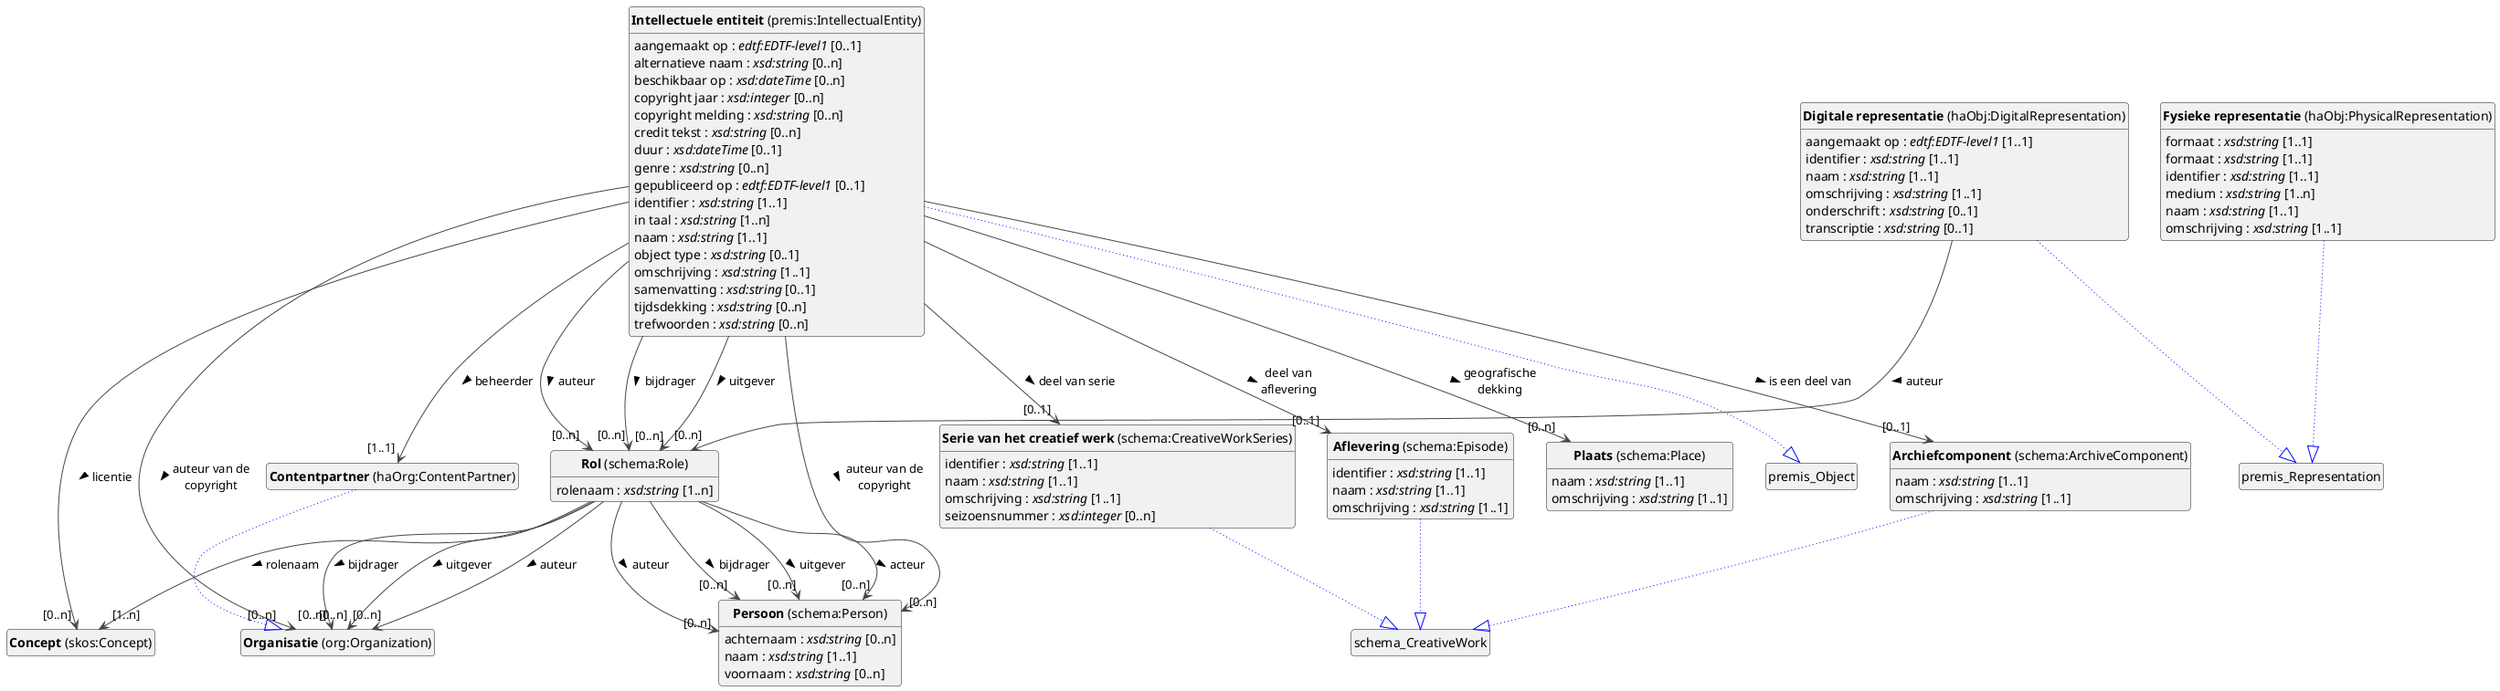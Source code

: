 @startuml
!theme vibrant
skinparam classFontSize 14
!define LIGHTORANGE
skinparam componentStyle uml2
skinparam wrapMessageWidth 100
' skinparam ArrowColor #Maroon
' Remove shadows
skinparam shadowing false
'skinparam linetype polyline
skinparam ArrowMessageAlignment left


class "<b>Intellectuele entiteit</b> (premis:IntellectualEntity)" as premis_IntellectualEntity [[#premis%3AIntellectualEntity]]
class "<b>Fysieke representatie</b> (haObj:PhysicalRepresentation)" as haObj_PhysicalRepresentation [[#haObj%3APhysicalRepresentation]]
class "<b>Digitale representatie</b> (haObj:DigitalRepresentation)" as haObj_DigitalRepresentation [[#haObj%3ADigitalRepresentation]]
class "<b>Serie van het creatief werk</b> (schema:CreativeWorkSeries)" as schema_CreativeWorkSeries [[#schema%3ACreativeWorkSeries]]
class "<b>Aflevering</b> (schema:Episode)" as schema_Episode [[#schema%3AEpisode]]
class "<b>Plaats</b> (schema:Place)" as schema_Place [[#schema%3APlace]]
class "<b>Archiefcomponent</b> (schema:ArchiveComponent)" as schema_ArchiveComponent [[#schema%3AArchiveComponent]]
class "<b>Rol</b> (schema:Role)" as schema_Role [[#schema%3ARole]]
class "<b>Persoon</b> (schema:Person)" as schema_Person [[#schema%3APerson]]
class "<b>Organisatie</b> (org:Organization)" as org_Organization [[#org%3AOrganization]]
class "<b>Concept</b> (skos:Concept)" as skos_Concept [[#skos%3AConcept]]
class "<b>Contentpartner</b> (haOrg:ContentPartner)" as haOrg_ContentPartner [[#haOrg%3AContentPartner]]

premis_IntellectualEntity --|> premis_Object #blue;line.dotted;text:blue

premis_IntellectualEntity : aangemaakt op : <i>edtf:EDTF-level1</i> [0..1]

premis_IntellectualEntity : alternatieve naam : <i>xsd:string</i> [0..n]


premis_IntellectualEntity --> "[0..n]" schema_Role : auteur >

premis_IntellectualEntity --> "[0..n]" schema_Person : auteur van de copyright >
premis_IntellectualEntity --> "[0..n]" org_Organization : auteur van de copyright >

premis_IntellectualEntity --> "[1..1]" haOrg_ContentPartner : beheerder >
premis_IntellectualEntity : beschikbaar op : <i>xsd:dateTime</i> [0..n]


premis_IntellectualEntity --> "[0..n]" schema_Role : bijdrager >
premis_IntellectualEntity : copyright jaar : <i>xsd:integer</i> [0..n]

premis_IntellectualEntity : copyright melding : <i>xsd:string</i> [0..n]

premis_IntellectualEntity : credit tekst : <i>xsd:string</i> [0..n]


premis_IntellectualEntity --> "[0..1]" schema_Episode : deel van aflevering >

premis_IntellectualEntity --> "[0..1]" schema_CreativeWorkSeries : deel van serie >
premis_IntellectualEntity : duur : <i>xsd:dateTime</i> [0..1]

premis_IntellectualEntity : genre : <i>xsd:string</i> [0..n]


premis_IntellectualEntity --> "[0..n]" schema_Place : geografische dekking >
premis_IntellectualEntity : gepubliceerd op : <i>edtf:EDTF-level1</i> [0..1]

premis_IntellectualEntity : identifier : <i>xsd:string</i> [1..1]

premis_IntellectualEntity : in taal : <i>xsd:string</i> [1..n]


premis_IntellectualEntity --> "[0..1]" schema_ArchiveComponent : is een deel van >

premis_IntellectualEntity --> "[0..n]" skos_Concept : licentie >
premis_IntellectualEntity : naam : <i>xsd:string</i> [1..1]

premis_IntellectualEntity : object type : <i>xsd:string</i> [0..1]

premis_IntellectualEntity : omschrijving : <i>xsd:string</i> [1..1]


premis_IntellectualEntity : samenvatting : <i>xsd:string</i> [0..1]

premis_IntellectualEntity : tijdsdekking : <i>xsd:string</i> [0..n]

premis_IntellectualEntity : trefwoorden : <i>xsd:string</i> [0..n]


premis_IntellectualEntity --> "[0..n]" schema_Role : uitgever >

haObj_PhysicalRepresentation --|> premis_Representation #blue;line.dotted;text:blue

haObj_PhysicalRepresentation : formaat : <i>xsd:string</i> [1..1]

haObj_PhysicalRepresentation : formaat : <i>xsd:string</i> [1..1]

haObj_PhysicalRepresentation : identifier : <i>xsd:string</i> [1..1]

haObj_PhysicalRepresentation : medium : <i>xsd:string</i> [1..n]

haObj_PhysicalRepresentation : naam : <i>xsd:string</i> [1..1]

haObj_PhysicalRepresentation : omschrijving : <i>xsd:string</i> [1..1]


haObj_DigitalRepresentation --|> premis_Representation #blue;line.dotted;text:blue

haObj_DigitalRepresentation : aangemaakt op : <i>edtf:EDTF-level1</i> [1..1]


haObj_DigitalRepresentation --> "[0..n]" schema_Role : auteur >
haObj_DigitalRepresentation : identifier : <i>xsd:string</i> [1..1]

haObj_DigitalRepresentation : naam : <i>xsd:string</i> [1..1]

haObj_DigitalRepresentation : omschrijving : <i>xsd:string</i> [1..1]

haObj_DigitalRepresentation : onderschrift : <i>xsd:string</i> [0..1]

haObj_DigitalRepresentation : transcriptie : <i>xsd:string</i> [0..1]


schema_CreativeWorkSeries --|> schema_CreativeWork #blue;line.dotted;text:blue

schema_CreativeWorkSeries : identifier : <i>xsd:string</i> [1..1]

schema_CreativeWorkSeries : naam : <i>xsd:string</i> [1..1]

schema_CreativeWorkSeries : omschrijving : <i>xsd:string</i> [1..1]

schema_CreativeWorkSeries : seizoensnummer : <i>xsd:integer</i> [0..n]


schema_Episode --|> schema_CreativeWork #blue;line.dotted;text:blue

schema_Episode : identifier : <i>xsd:string</i> [1..1]

schema_Episode : naam : <i>xsd:string</i> [1..1]

schema_Episode : omschrijving : <i>xsd:string</i> [1..1]



schema_Place : naam : <i>xsd:string</i> [1..1]

schema_Place : omschrijving : <i>xsd:string</i> [1..1]


schema_ArchiveComponent --|> schema_CreativeWork #blue;line.dotted;text:blue

schema_ArchiveComponent : naam : <i>xsd:string</i> [1..1]

schema_ArchiveComponent : omschrijving : <i>xsd:string</i> [1..1]




schema_Role --> "[0..n]" schema_Person : acteur >

schema_Role --> "[0..n]" schema_Person : auteur >
schema_Role --> "[0..n]" org_Organization : auteur >

schema_Role --> "[0..n]" schema_Person : bijdrager >
schema_Role --> "[0..n]" org_Organization : bijdrager >
schema_Role : rolenaam : <i>xsd:string</i> [1..n]

schema_Role --> "[1..n]" skos_Concept : rolenaam >

schema_Role --> "[0..n]" schema_Person : uitgever >
schema_Role --> "[0..n]" org_Organization : uitgever >


schema_Person : achternaam : <i>xsd:string</i> [0..n]

schema_Person : naam : <i>xsd:string</i> [1..1]

schema_Person : voornaam : <i>xsd:string</i> [0..n]






haOrg_ContentPartner --|> org_Organization #blue;line.dotted;text:blue



hide circle
hide methods
hide empty members
@enduml


